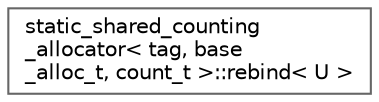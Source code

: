 digraph "类继承关系图"
{
 // LATEX_PDF_SIZE
  bgcolor="transparent";
  edge [fontname=Helvetica,fontsize=10,labelfontname=Helvetica,labelfontsize=10];
  node [fontname=Helvetica,fontsize=10,shape=box,height=0.2,width=0.4];
  rankdir="LR";
  Node0 [id="Node000000",label="static_shared_counting\l_allocator\< tag, base\l_alloc_t, count_t \>::rebind\< U \>",height=0.2,width=0.4,color="grey40", fillcolor="white", style="filled",URL="$structstatic__shared__counting__allocator_1_1rebind.html",tooltip=" "];
}
